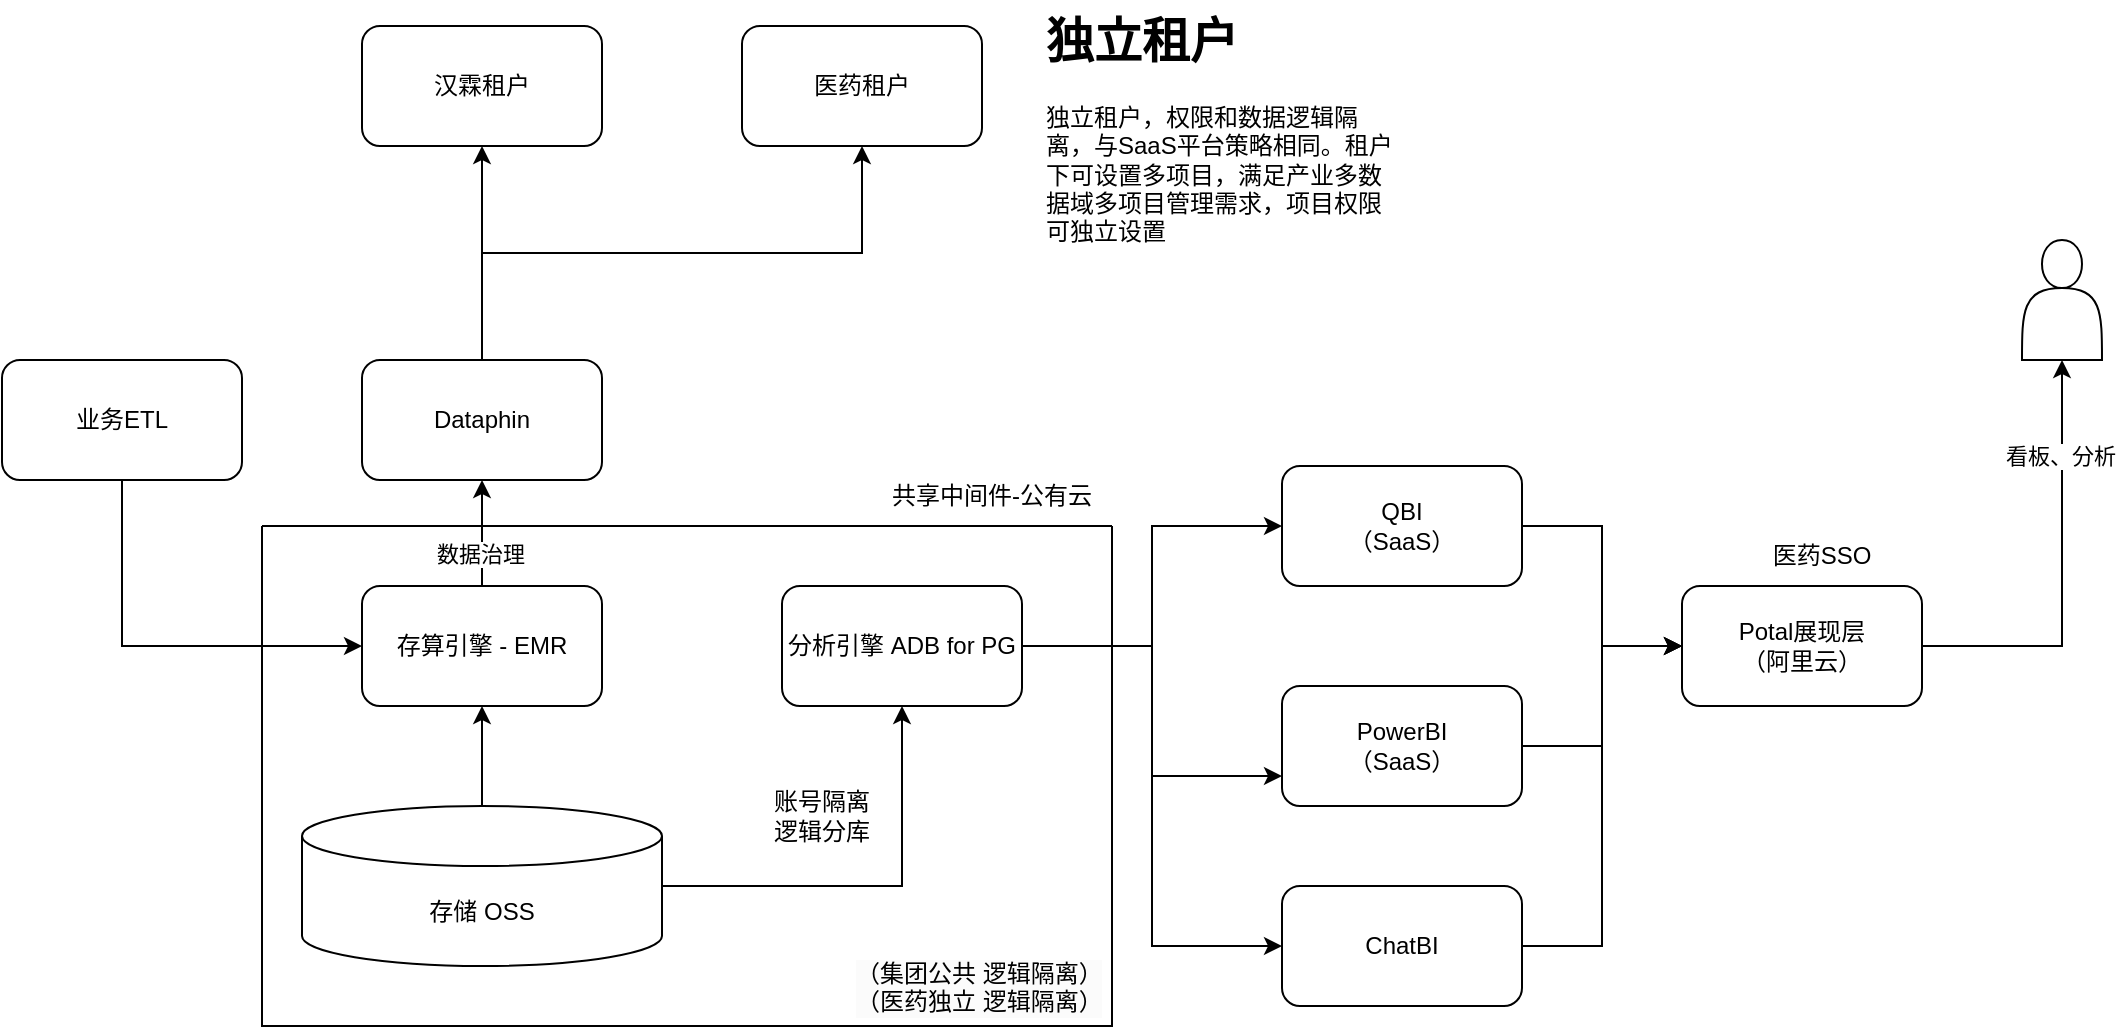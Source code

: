 <mxfile version="24.7.5">
  <diagram name="第 1 页" id="ysZKnwszvurwYIj0Trpg">
    <mxGraphModel dx="1479" dy="728" grid="1" gridSize="10" guides="1" tooltips="1" connect="1" arrows="1" fold="1" page="1" pageScale="1" pageWidth="1169" pageHeight="827" math="0" shadow="0">
      <root>
        <mxCell id="0" />
        <mxCell id="1" parent="0" />
        <mxCell id="8HPa9tXyM2Minq3FRMIH-4" value="" style="edgeStyle=orthogonalEdgeStyle;rounded=0;orthogonalLoop=1;jettySize=auto;html=1;exitX=0.5;exitY=0;exitDx=0;exitDy=0;" parent="1" source="8HPa9tXyM2Minq3FRMIH-1" target="8HPa9tXyM2Minq3FRMIH-2" edge="1">
          <mxGeometry relative="1" as="geometry" />
        </mxCell>
        <mxCell id="8HPa9tXyM2Minq3FRMIH-6" style="edgeStyle=orthogonalEdgeStyle;rounded=0;orthogonalLoop=1;jettySize=auto;html=1;entryX=0.5;entryY=1;entryDx=0;entryDy=0;" parent="1" source="8HPa9tXyM2Minq3FRMIH-1" target="8HPa9tXyM2Minq3FRMIH-5" edge="1">
          <mxGeometry relative="1" as="geometry" />
        </mxCell>
        <mxCell id="8HPa9tXyM2Minq3FRMIH-1" value="Dataphin" style="rounded=1;whiteSpace=wrap;html=1;" parent="1" vertex="1">
          <mxGeometry x="210" y="277" width="120" height="60" as="geometry" />
        </mxCell>
        <mxCell id="8HPa9tXyM2Minq3FRMIH-2" value="医药租户" style="rounded=1;whiteSpace=wrap;html=1;" parent="1" vertex="1">
          <mxGeometry x="400" y="110" width="120" height="60" as="geometry" />
        </mxCell>
        <mxCell id="8HPa9tXyM2Minq3FRMIH-5" value="汉霖租户" style="rounded=1;whiteSpace=wrap;html=1;" parent="1" vertex="1">
          <mxGeometry x="210" y="110" width="120" height="60" as="geometry" />
        </mxCell>
        <mxCell id="8HPa9tXyM2Minq3FRMIH-12" style="edgeStyle=orthogonalEdgeStyle;rounded=0;orthogonalLoop=1;jettySize=auto;html=1;entryX=0.5;entryY=1;entryDx=0;entryDy=0;" parent="1" source="8HPa9tXyM2Minq3FRMIH-7" target="8HPa9tXyM2Minq3FRMIH-1" edge="1">
          <mxGeometry relative="1" as="geometry" />
        </mxCell>
        <mxCell id="hsQ4ENHT8583VBy8vHlM-7" value="数据治理" style="edgeLabel;html=1;align=center;verticalAlign=middle;resizable=0;points=[];" vertex="1" connectable="0" parent="8HPa9tXyM2Minq3FRMIH-12">
          <mxGeometry x="-0.396" y="1" relative="1" as="geometry">
            <mxPoint as="offset" />
          </mxGeometry>
        </mxCell>
        <mxCell id="8HPa9tXyM2Minq3FRMIH-7" value="存算引擎 - EMR" style="rounded=1;whiteSpace=wrap;html=1;" parent="1" vertex="1">
          <mxGeometry x="210" y="390" width="120" height="60" as="geometry" />
        </mxCell>
        <mxCell id="8HPa9tXyM2Minq3FRMIH-11" style="edgeStyle=orthogonalEdgeStyle;rounded=0;orthogonalLoop=1;jettySize=auto;html=1;entryX=0.5;entryY=1;entryDx=0;entryDy=0;" parent="1" source="8HPa9tXyM2Minq3FRMIH-10" target="8HPa9tXyM2Minq3FRMIH-7" edge="1">
          <mxGeometry relative="1" as="geometry" />
        </mxCell>
        <mxCell id="hsQ4ENHT8583VBy8vHlM-4" style="edgeStyle=orthogonalEdgeStyle;rounded=0;orthogonalLoop=1;jettySize=auto;html=1;entryX=0.5;entryY=1;entryDx=0;entryDy=0;" edge="1" parent="1" source="8HPa9tXyM2Minq3FRMIH-10" target="8HPa9tXyM2Minq3FRMIH-13">
          <mxGeometry relative="1" as="geometry" />
        </mxCell>
        <mxCell id="8HPa9tXyM2Minq3FRMIH-10" value="存储 OSS" style="shape=cylinder3;whiteSpace=wrap;html=1;boundedLbl=1;backgroundOutline=1;size=15;" parent="1" vertex="1">
          <mxGeometry x="180" y="500" width="180" height="80" as="geometry" />
        </mxCell>
        <mxCell id="8HPa9tXyM2Minq3FRMIH-20" style="edgeStyle=orthogonalEdgeStyle;rounded=0;orthogonalLoop=1;jettySize=auto;html=1;" parent="1" source="8HPa9tXyM2Minq3FRMIH-13" target="8HPa9tXyM2Minq3FRMIH-21" edge="1">
          <mxGeometry relative="1" as="geometry">
            <mxPoint x="650" y="420" as="targetPoint" />
          </mxGeometry>
        </mxCell>
        <mxCell id="8HPa9tXyM2Minq3FRMIH-23" style="edgeStyle=orthogonalEdgeStyle;rounded=0;orthogonalLoop=1;jettySize=auto;html=1;entryX=0;entryY=0.75;entryDx=0;entryDy=0;" parent="1" source="8HPa9tXyM2Minq3FRMIH-13" target="8HPa9tXyM2Minq3FRMIH-22" edge="1">
          <mxGeometry relative="1" as="geometry" />
        </mxCell>
        <mxCell id="hsQ4ENHT8583VBy8vHlM-2" style="edgeStyle=orthogonalEdgeStyle;rounded=0;orthogonalLoop=1;jettySize=auto;html=1;entryX=0;entryY=0.5;entryDx=0;entryDy=0;" edge="1" parent="1" source="8HPa9tXyM2Minq3FRMIH-13" target="hsQ4ENHT8583VBy8vHlM-1">
          <mxGeometry relative="1" as="geometry" />
        </mxCell>
        <mxCell id="8HPa9tXyM2Minq3FRMIH-13" value="分析引擎 ADB for PG" style="rounded=1;whiteSpace=wrap;html=1;" parent="1" vertex="1">
          <mxGeometry x="420" y="390" width="120" height="60" as="geometry" />
        </mxCell>
        <mxCell id="8HPa9tXyM2Minq3FRMIH-17" value="" style="swimlane;startSize=0;" parent="1" vertex="1">
          <mxGeometry x="160" y="360" width="425" height="250" as="geometry" />
        </mxCell>
        <mxCell id="8HPa9tXyM2Minq3FRMIH-19" value="账号隔离&lt;div&gt;逻辑分库&lt;/div&gt;" style="text;html=1;align=center;verticalAlign=middle;whiteSpace=wrap;rounded=0;" parent="8HPa9tXyM2Minq3FRMIH-17" vertex="1">
          <mxGeometry x="250" y="130" width="60" height="30" as="geometry" />
        </mxCell>
        <mxCell id="8HPa9tXyM2Minq3FRMIH-16" value="&lt;div style=&quot;forced-color-adjust: none; color: rgb(0, 0, 0); font-family: Helvetica; font-size: 12px; font-style: normal; font-variant-ligatures: normal; font-variant-caps: normal; font-weight: 400; letter-spacing: normal; orphans: 2; text-align: center; text-indent: 0px; text-transform: none; widows: 2; word-spacing: 0px; -webkit-text-stroke-width: 0px; white-space: normal; background-color: rgb(251, 251, 251); text-decoration-thickness: initial; text-decoration-style: initial; text-decoration-color: initial;&quot;&gt;（集团公共 逻辑隔离）&lt;/div&gt;&lt;div style=&quot;forced-color-adjust: none; color: rgb(0, 0, 0); font-family: Helvetica; font-size: 12px; font-style: normal; font-variant-ligatures: normal; font-variant-caps: normal; font-weight: 400; letter-spacing: normal; orphans: 2; text-align: center; text-indent: 0px; text-transform: none; widows: 2; word-spacing: 0px; -webkit-text-stroke-width: 0px; white-space: normal; background-color: rgb(251, 251, 251); text-decoration-thickness: initial; text-decoration-style: initial; text-decoration-color: initial;&quot;&gt;（医药独立 逻辑隔离）&lt;/div&gt;" style="text;whiteSpace=wrap;html=1;" parent="8HPa9tXyM2Minq3FRMIH-17" vertex="1">
          <mxGeometry x="295" y="210" width="130" height="40" as="geometry" />
        </mxCell>
        <mxCell id="8HPa9tXyM2Minq3FRMIH-18" value="共享中间件-公有云" style="text;html=1;align=center;verticalAlign=middle;whiteSpace=wrap;rounded=0;" parent="1" vertex="1">
          <mxGeometry x="470" y="330" width="110" height="30" as="geometry" />
        </mxCell>
        <mxCell id="8HPa9tXyM2Minq3FRMIH-25" value="" style="edgeStyle=orthogonalEdgeStyle;rounded=0;orthogonalLoop=1;jettySize=auto;html=1;" parent="1" source="8HPa9tXyM2Minq3FRMIH-21" target="8HPa9tXyM2Minq3FRMIH-24" edge="1">
          <mxGeometry relative="1" as="geometry" />
        </mxCell>
        <mxCell id="8HPa9tXyM2Minq3FRMIH-21" value="QBI&lt;div&gt;（SaaS）&lt;/div&gt;" style="rounded=1;whiteSpace=wrap;html=1;" parent="1" vertex="1">
          <mxGeometry x="670" y="330" width="120" height="60" as="geometry" />
        </mxCell>
        <mxCell id="8HPa9tXyM2Minq3FRMIH-26" style="edgeStyle=orthogonalEdgeStyle;rounded=0;orthogonalLoop=1;jettySize=auto;html=1;entryX=0;entryY=0.5;entryDx=0;entryDy=0;" parent="1" source="8HPa9tXyM2Minq3FRMIH-22" target="8HPa9tXyM2Minq3FRMIH-24" edge="1">
          <mxGeometry relative="1" as="geometry" />
        </mxCell>
        <mxCell id="8HPa9tXyM2Minq3FRMIH-22" value="PowerBI&lt;div&gt;（SaaS）&lt;/div&gt;" style="rounded=1;whiteSpace=wrap;html=1;" parent="1" vertex="1">
          <mxGeometry x="670" y="440" width="120" height="60" as="geometry" />
        </mxCell>
        <mxCell id="8HPa9tXyM2Minq3FRMIH-30" style="edgeStyle=orthogonalEdgeStyle;rounded=0;orthogonalLoop=1;jettySize=auto;html=1;" parent="1" source="8HPa9tXyM2Minq3FRMIH-24" target="8HPa9tXyM2Minq3FRMIH-29" edge="1">
          <mxGeometry relative="1" as="geometry" />
        </mxCell>
        <mxCell id="8HPa9tXyM2Minq3FRMIH-31" value="看板、分析" style="edgeLabel;html=1;align=center;verticalAlign=middle;resizable=0;points=[];" parent="8HPa9tXyM2Minq3FRMIH-30" vertex="1" connectable="0">
          <mxGeometry x="0.563" y="1" relative="1" as="geometry">
            <mxPoint y="1" as="offset" />
          </mxGeometry>
        </mxCell>
        <mxCell id="8HPa9tXyM2Minq3FRMIH-24" value="Potal展现层&lt;div&gt;（阿里云）&lt;/div&gt;" style="whiteSpace=wrap;html=1;rounded=1;" parent="1" vertex="1">
          <mxGeometry x="870" y="390" width="120" height="60" as="geometry" />
        </mxCell>
        <mxCell id="8HPa9tXyM2Minq3FRMIH-28" value="医药SSO" style="text;html=1;align=center;verticalAlign=middle;whiteSpace=wrap;rounded=0;" parent="1" vertex="1">
          <mxGeometry x="910" y="360" width="60" height="30" as="geometry" />
        </mxCell>
        <mxCell id="8HPa9tXyM2Minq3FRMIH-29" value="" style="shape=actor;whiteSpace=wrap;html=1;" parent="1" vertex="1">
          <mxGeometry x="1040" y="217" width="40" height="60" as="geometry" />
        </mxCell>
        <mxCell id="8HPa9tXyM2Minq3FRMIH-32" value="&lt;h1 style=&quot;margin-top: 0px;&quot;&gt;独立租户&lt;/h1&gt;&lt;p&gt;独立租户，权限和数据逻辑隔离，与SaaS平台策略相同。租户下可设置多项目，满足产业多数据域多项目管理需求，项目权限可独立设置&lt;/p&gt;" style="text;html=1;whiteSpace=wrap;overflow=hidden;rounded=0;" parent="1" vertex="1">
          <mxGeometry x="550" y="97" width="180" height="120" as="geometry" />
        </mxCell>
        <mxCell id="hsQ4ENHT8583VBy8vHlM-3" style="edgeStyle=orthogonalEdgeStyle;rounded=0;orthogonalLoop=1;jettySize=auto;html=1;entryX=0;entryY=0.5;entryDx=0;entryDy=0;" edge="1" parent="1" source="hsQ4ENHT8583VBy8vHlM-1" target="8HPa9tXyM2Minq3FRMIH-24">
          <mxGeometry relative="1" as="geometry" />
        </mxCell>
        <mxCell id="hsQ4ENHT8583VBy8vHlM-1" value="ChatBI" style="rounded=1;whiteSpace=wrap;html=1;" vertex="1" parent="1">
          <mxGeometry x="670" y="540" width="120" height="60" as="geometry" />
        </mxCell>
        <mxCell id="hsQ4ENHT8583VBy8vHlM-6" style="edgeStyle=orthogonalEdgeStyle;rounded=0;orthogonalLoop=1;jettySize=auto;html=1;entryX=0;entryY=0.5;entryDx=0;entryDy=0;exitX=0.5;exitY=1;exitDx=0;exitDy=0;" edge="1" parent="1" source="hsQ4ENHT8583VBy8vHlM-5" target="8HPa9tXyM2Minq3FRMIH-7">
          <mxGeometry relative="1" as="geometry" />
        </mxCell>
        <mxCell id="hsQ4ENHT8583VBy8vHlM-5" value="业务ETL" style="rounded=1;whiteSpace=wrap;html=1;" vertex="1" parent="1">
          <mxGeometry x="30" y="277" width="120" height="60" as="geometry" />
        </mxCell>
      </root>
    </mxGraphModel>
  </diagram>
</mxfile>
